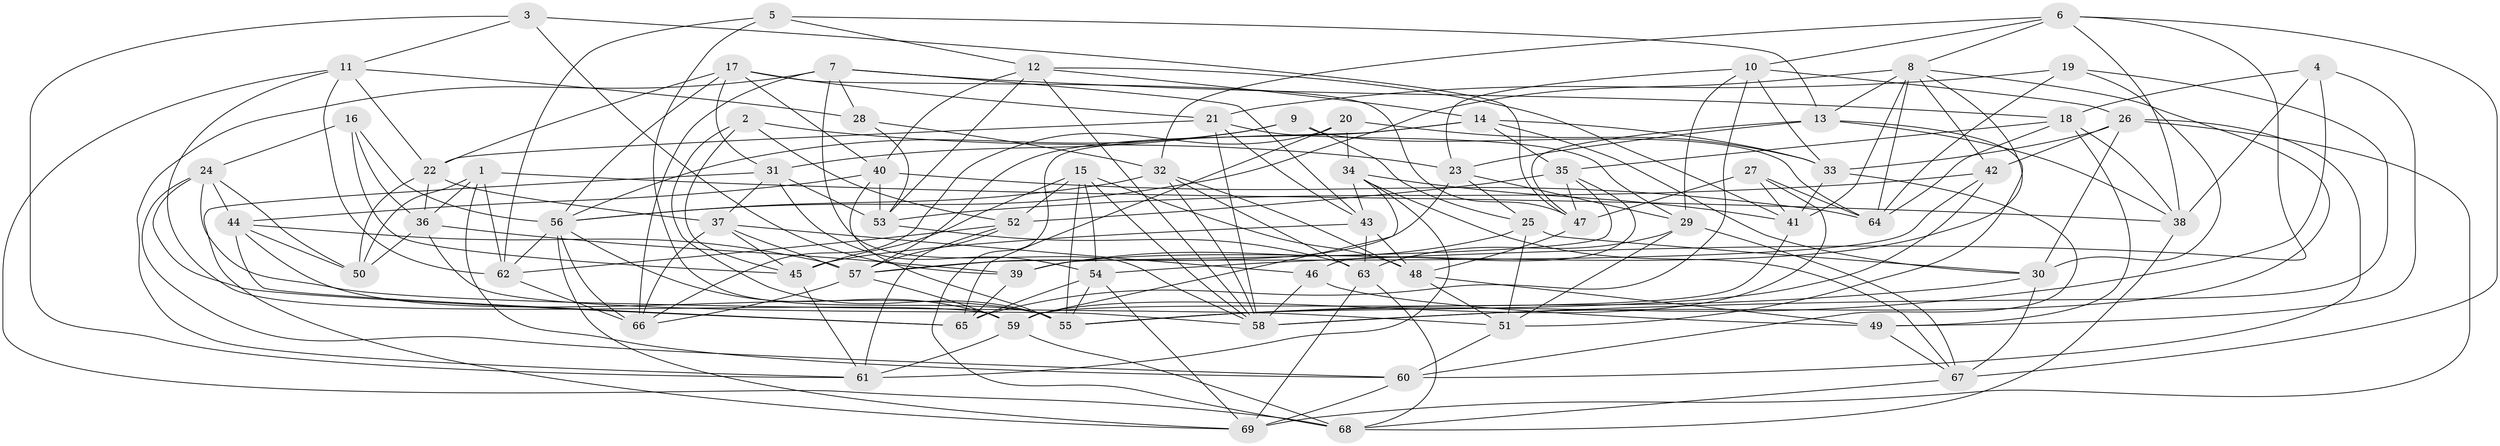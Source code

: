// original degree distribution, {4: 1.0}
// Generated by graph-tools (version 1.1) at 2025/27/03/09/25 03:27:01]
// undirected, 69 vertices, 201 edges
graph export_dot {
graph [start="1"]
  node [color=gray90,style=filled];
  1;
  2;
  3;
  4;
  5;
  6;
  7;
  8;
  9;
  10;
  11;
  12;
  13;
  14;
  15;
  16;
  17;
  18;
  19;
  20;
  21;
  22;
  23;
  24;
  25;
  26;
  27;
  28;
  29;
  30;
  31;
  32;
  33;
  34;
  35;
  36;
  37;
  38;
  39;
  40;
  41;
  42;
  43;
  44;
  45;
  46;
  47;
  48;
  49;
  50;
  51;
  52;
  53;
  54;
  55;
  56;
  57;
  58;
  59;
  60;
  61;
  62;
  63;
  64;
  65;
  66;
  67;
  68;
  69;
  1 -- 36 [weight=1.0];
  1 -- 38 [weight=1.0];
  1 -- 50 [weight=2.0];
  1 -- 60 [weight=1.0];
  1 -- 62 [weight=1.0];
  2 -- 23 [weight=1.0];
  2 -- 45 [weight=1.0];
  2 -- 52 [weight=1.0];
  2 -- 55 [weight=1.0];
  3 -- 11 [weight=1.0];
  3 -- 39 [weight=1.0];
  3 -- 47 [weight=1.0];
  3 -- 61 [weight=1.0];
  4 -- 18 [weight=1.0];
  4 -- 38 [weight=1.0];
  4 -- 49 [weight=1.0];
  4 -- 55 [weight=1.0];
  5 -- 12 [weight=1.0];
  5 -- 13 [weight=1.0];
  5 -- 55 [weight=1.0];
  5 -- 62 [weight=1.0];
  6 -- 8 [weight=1.0];
  6 -- 10 [weight=1.0];
  6 -- 32 [weight=1.0];
  6 -- 38 [weight=1.0];
  6 -- 54 [weight=1.0];
  6 -- 67 [weight=1.0];
  7 -- 18 [weight=1.0];
  7 -- 28 [weight=1.0];
  7 -- 43 [weight=1.0];
  7 -- 58 [weight=1.0];
  7 -- 61 [weight=1.0];
  7 -- 66 [weight=1.0];
  8 -- 13 [weight=1.0];
  8 -- 39 [weight=1.0];
  8 -- 41 [weight=1.0];
  8 -- 42 [weight=1.0];
  8 -- 56 [weight=1.0];
  8 -- 58 [weight=1.0];
  8 -- 64 [weight=1.0];
  9 -- 25 [weight=2.0];
  9 -- 31 [weight=1.0];
  9 -- 56 [weight=2.0];
  9 -- 64 [weight=1.0];
  10 -- 23 [weight=1.0];
  10 -- 26 [weight=1.0];
  10 -- 29 [weight=1.0];
  10 -- 33 [weight=1.0];
  10 -- 65 [weight=1.0];
  11 -- 22 [weight=1.0];
  11 -- 28 [weight=1.0];
  11 -- 59 [weight=1.0];
  11 -- 62 [weight=1.0];
  11 -- 68 [weight=1.0];
  12 -- 14 [weight=1.0];
  12 -- 40 [weight=1.0];
  12 -- 41 [weight=1.0];
  12 -- 53 [weight=1.0];
  12 -- 58 [weight=1.0];
  13 -- 23 [weight=1.0];
  13 -- 38 [weight=1.0];
  13 -- 47 [weight=1.0];
  13 -- 51 [weight=1.0];
  14 -- 30 [weight=1.0];
  14 -- 33 [weight=1.0];
  14 -- 35 [weight=1.0];
  14 -- 57 [weight=1.0];
  14 -- 68 [weight=1.0];
  15 -- 45 [weight=1.0];
  15 -- 48 [weight=1.0];
  15 -- 52 [weight=1.0];
  15 -- 54 [weight=1.0];
  15 -- 55 [weight=1.0];
  15 -- 58 [weight=1.0];
  16 -- 24 [weight=1.0];
  16 -- 36 [weight=1.0];
  16 -- 45 [weight=1.0];
  16 -- 56 [weight=1.0];
  17 -- 21 [weight=1.0];
  17 -- 22 [weight=1.0];
  17 -- 31 [weight=1.0];
  17 -- 40 [weight=1.0];
  17 -- 47 [weight=1.0];
  17 -- 56 [weight=1.0];
  18 -- 35 [weight=1.0];
  18 -- 38 [weight=1.0];
  18 -- 49 [weight=1.0];
  18 -- 64 [weight=1.0];
  19 -- 21 [weight=1.0];
  19 -- 30 [weight=1.0];
  19 -- 58 [weight=1.0];
  19 -- 64 [weight=1.0];
  20 -- 33 [weight=1.0];
  20 -- 34 [weight=1.0];
  20 -- 65 [weight=1.0];
  20 -- 66 [weight=1.0];
  21 -- 22 [weight=1.0];
  21 -- 29 [weight=1.0];
  21 -- 43 [weight=1.0];
  21 -- 58 [weight=1.0];
  22 -- 36 [weight=1.0];
  22 -- 37 [weight=1.0];
  22 -- 50 [weight=1.0];
  23 -- 25 [weight=1.0];
  23 -- 29 [weight=1.0];
  23 -- 57 [weight=1.0];
  24 -- 44 [weight=1.0];
  24 -- 50 [weight=1.0];
  24 -- 51 [weight=1.0];
  24 -- 60 [weight=1.0];
  24 -- 65 [weight=1.0];
  25 -- 30 [weight=1.0];
  25 -- 39 [weight=1.0];
  25 -- 51 [weight=1.0];
  26 -- 30 [weight=1.0];
  26 -- 33 [weight=1.0];
  26 -- 42 [weight=1.0];
  26 -- 60 [weight=1.0];
  26 -- 69 [weight=1.0];
  27 -- 41 [weight=1.0];
  27 -- 47 [weight=1.0];
  27 -- 59 [weight=1.0];
  27 -- 64 [weight=1.0];
  28 -- 32 [weight=1.0];
  28 -- 53 [weight=1.0];
  29 -- 51 [weight=1.0];
  29 -- 63 [weight=1.0];
  29 -- 67 [weight=1.0];
  30 -- 55 [weight=1.0];
  30 -- 67 [weight=1.0];
  31 -- 37 [weight=1.0];
  31 -- 53 [weight=1.0];
  31 -- 54 [weight=1.0];
  31 -- 69 [weight=1.0];
  32 -- 48 [weight=1.0];
  32 -- 56 [weight=1.0];
  32 -- 58 [weight=1.0];
  32 -- 63 [weight=1.0];
  33 -- 41 [weight=1.0];
  33 -- 60 [weight=1.0];
  34 -- 41 [weight=1.0];
  34 -- 43 [weight=1.0];
  34 -- 59 [weight=1.0];
  34 -- 61 [weight=1.0];
  34 -- 67 [weight=1.0];
  35 -- 39 [weight=1.0];
  35 -- 46 [weight=1.0];
  35 -- 47 [weight=1.0];
  35 -- 52 [weight=1.0];
  36 -- 39 [weight=1.0];
  36 -- 50 [weight=1.0];
  36 -- 58 [weight=1.0];
  37 -- 45 [weight=1.0];
  37 -- 46 [weight=1.0];
  37 -- 57 [weight=1.0];
  37 -- 66 [weight=1.0];
  38 -- 68 [weight=1.0];
  39 -- 65 [weight=1.0];
  40 -- 44 [weight=1.0];
  40 -- 53 [weight=1.0];
  40 -- 55 [weight=1.0];
  40 -- 64 [weight=1.0];
  41 -- 59 [weight=1.0];
  42 -- 53 [weight=1.0];
  42 -- 55 [weight=2.0];
  42 -- 57 [weight=1.0];
  43 -- 45 [weight=1.0];
  43 -- 48 [weight=1.0];
  43 -- 63 [weight=1.0];
  44 -- 50 [weight=1.0];
  44 -- 55 [weight=1.0];
  44 -- 57 [weight=1.0];
  44 -- 65 [weight=1.0];
  45 -- 61 [weight=1.0];
  46 -- 49 [weight=2.0];
  46 -- 58 [weight=2.0];
  47 -- 48 [weight=1.0];
  48 -- 49 [weight=1.0];
  48 -- 51 [weight=1.0];
  49 -- 67 [weight=1.0];
  51 -- 60 [weight=1.0];
  52 -- 57 [weight=1.0];
  52 -- 61 [weight=1.0];
  52 -- 62 [weight=1.0];
  53 -- 63 [weight=1.0];
  54 -- 55 [weight=1.0];
  54 -- 65 [weight=1.0];
  54 -- 69 [weight=1.0];
  56 -- 59 [weight=1.0];
  56 -- 62 [weight=1.0];
  56 -- 66 [weight=1.0];
  56 -- 69 [weight=1.0];
  57 -- 59 [weight=1.0];
  57 -- 66 [weight=1.0];
  59 -- 61 [weight=1.0];
  59 -- 68 [weight=1.0];
  60 -- 69 [weight=1.0];
  62 -- 66 [weight=1.0];
  63 -- 68 [weight=1.0];
  63 -- 69 [weight=1.0];
  67 -- 68 [weight=1.0];
}

